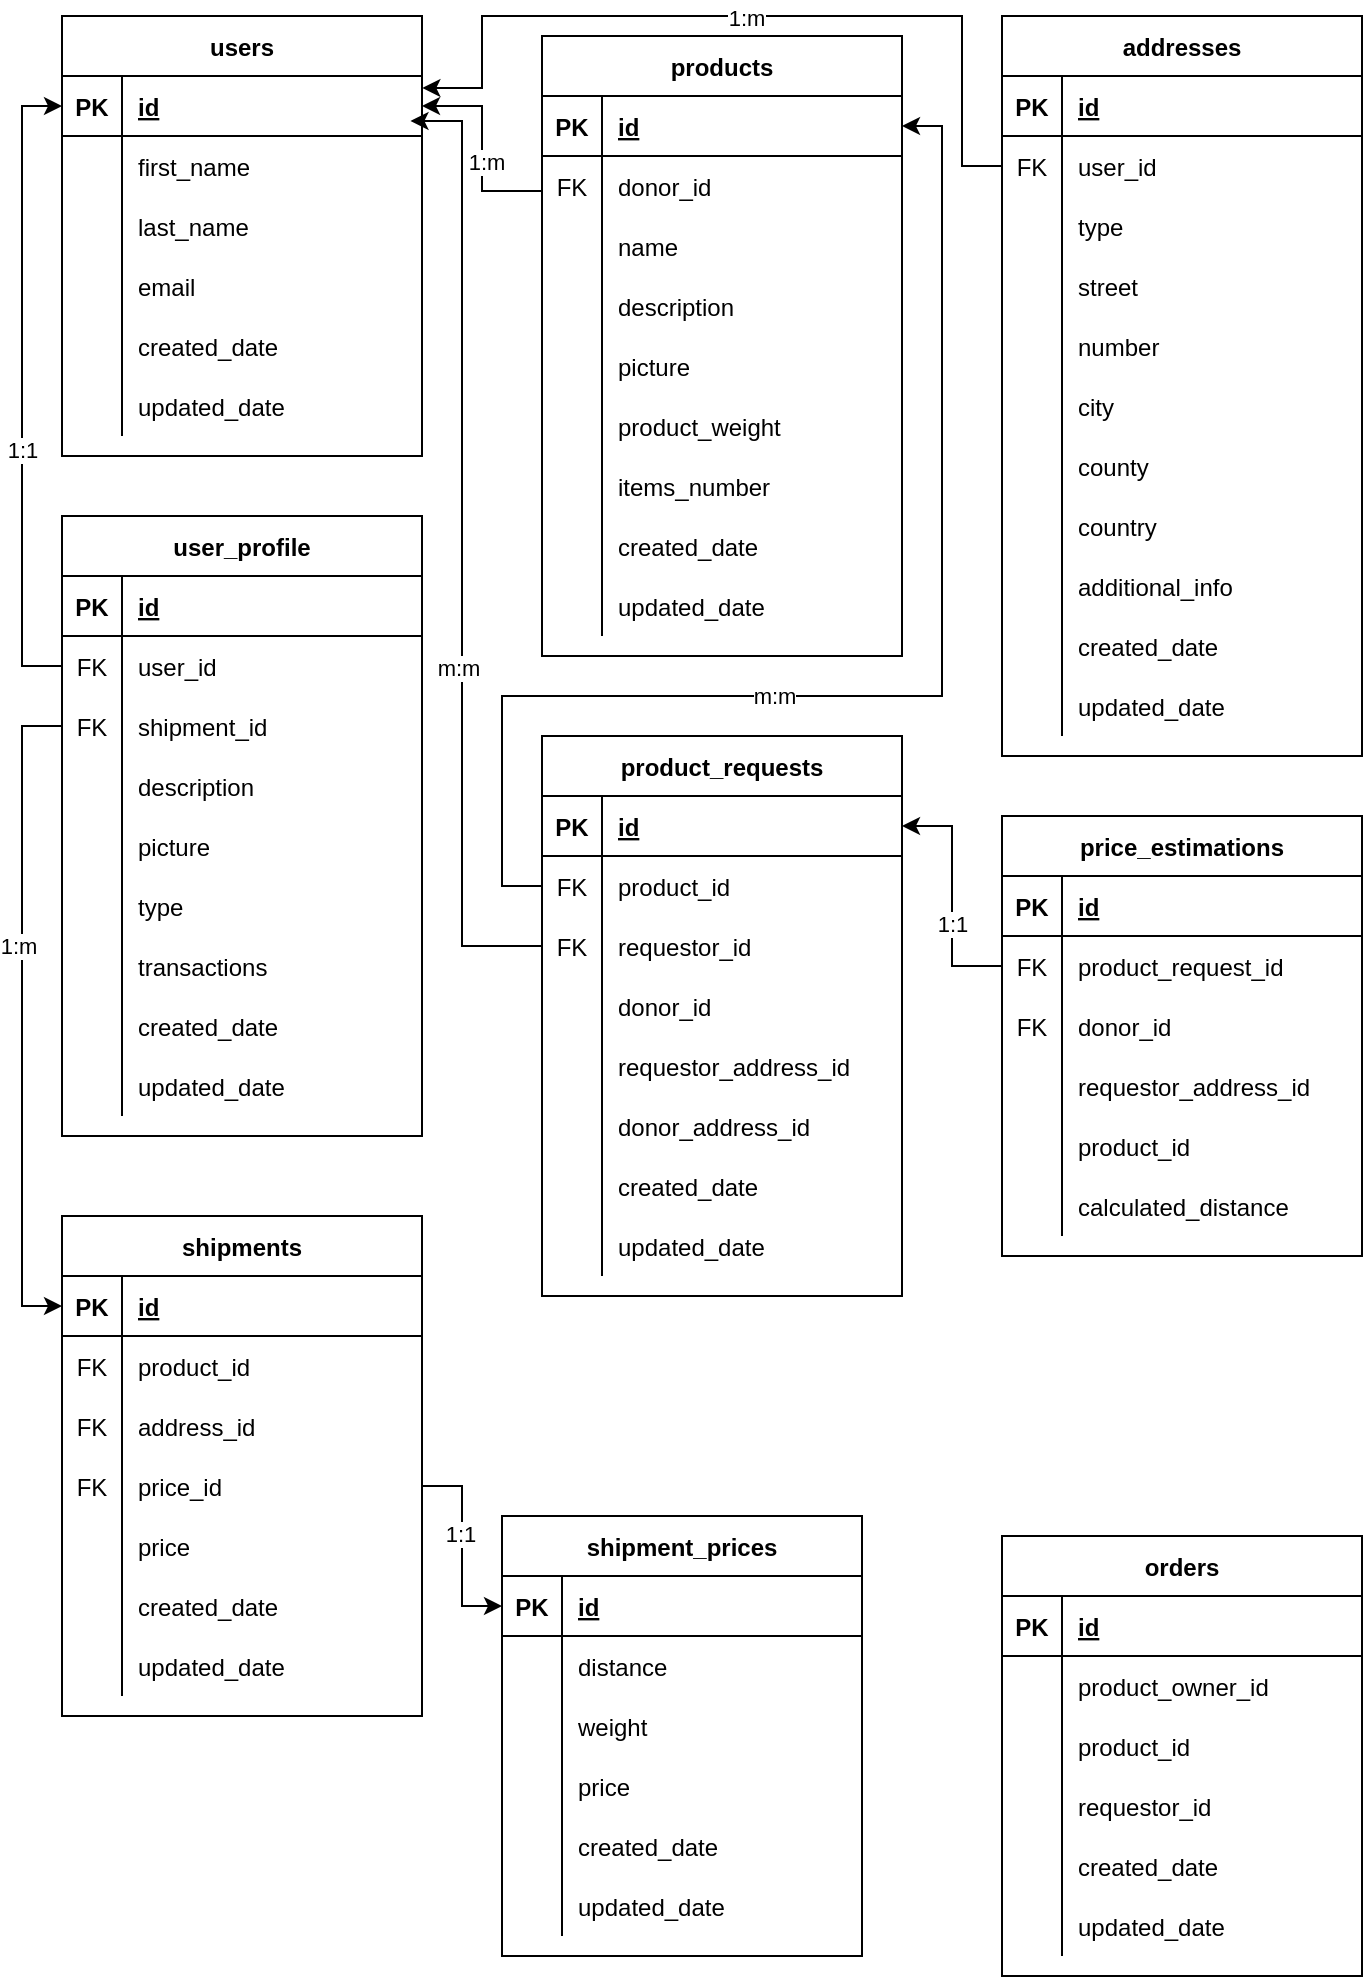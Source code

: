 <mxfile version="14.4.9" type="github"><diagram id="aU2fkPUbuenyFV3609Mt" name="Page-1"><mxGraphModel dx="1221" dy="644" grid="1" gridSize="10" guides="1" tooltips="1" connect="1" arrows="1" fold="1" page="1" pageScale="1" pageWidth="850" pageHeight="1100" math="0" shadow="0"><root><mxCell id="0"/><mxCell id="1" parent="0"/><mxCell id="2xY_IK6gBtayw-Wv3xOb-5" value="users" style="shape=table;startSize=30;container=1;collapsible=1;childLayout=tableLayout;fixedRows=1;rowLines=0;fontStyle=1;align=center;resizeLast=1;" vertex="1" parent="1"><mxGeometry x="80" y="40" width="180" height="220" as="geometry"/></mxCell><mxCell id="2xY_IK6gBtayw-Wv3xOb-6" value="" style="shape=partialRectangle;collapsible=0;dropTarget=0;pointerEvents=0;fillColor=none;top=0;left=0;bottom=1;right=0;points=[[0,0.5],[1,0.5]];portConstraint=eastwest;" vertex="1" parent="2xY_IK6gBtayw-Wv3xOb-5"><mxGeometry y="30" width="180" height="30" as="geometry"/></mxCell><mxCell id="2xY_IK6gBtayw-Wv3xOb-7" value="PK" style="shape=partialRectangle;connectable=0;fillColor=none;top=0;left=0;bottom=0;right=0;fontStyle=1;overflow=hidden;" vertex="1" parent="2xY_IK6gBtayw-Wv3xOb-6"><mxGeometry width="30" height="30" as="geometry"/></mxCell><mxCell id="2xY_IK6gBtayw-Wv3xOb-8" value="id" style="shape=partialRectangle;connectable=0;fillColor=none;top=0;left=0;bottom=0;right=0;align=left;spacingLeft=6;fontStyle=5;overflow=hidden;" vertex="1" parent="2xY_IK6gBtayw-Wv3xOb-6"><mxGeometry x="30" width="150" height="30" as="geometry"/></mxCell><mxCell id="2xY_IK6gBtayw-Wv3xOb-9" value="" style="shape=partialRectangle;collapsible=0;dropTarget=0;pointerEvents=0;fillColor=none;top=0;left=0;bottom=0;right=0;points=[[0,0.5],[1,0.5]];portConstraint=eastwest;" vertex="1" parent="2xY_IK6gBtayw-Wv3xOb-5"><mxGeometry y="60" width="180" height="30" as="geometry"/></mxCell><mxCell id="2xY_IK6gBtayw-Wv3xOb-10" value="" style="shape=partialRectangle;connectable=0;fillColor=none;top=0;left=0;bottom=0;right=0;editable=1;overflow=hidden;" vertex="1" parent="2xY_IK6gBtayw-Wv3xOb-9"><mxGeometry width="30" height="30" as="geometry"/></mxCell><mxCell id="2xY_IK6gBtayw-Wv3xOb-11" value="first_name" style="shape=partialRectangle;connectable=0;fillColor=none;top=0;left=0;bottom=0;right=0;align=left;spacingLeft=6;overflow=hidden;" vertex="1" parent="2xY_IK6gBtayw-Wv3xOb-9"><mxGeometry x="30" width="150" height="30" as="geometry"/></mxCell><mxCell id="2xY_IK6gBtayw-Wv3xOb-12" value="" style="shape=partialRectangle;collapsible=0;dropTarget=0;pointerEvents=0;fillColor=none;top=0;left=0;bottom=0;right=0;points=[[0,0.5],[1,0.5]];portConstraint=eastwest;" vertex="1" parent="2xY_IK6gBtayw-Wv3xOb-5"><mxGeometry y="90" width="180" height="30" as="geometry"/></mxCell><mxCell id="2xY_IK6gBtayw-Wv3xOb-13" value="" style="shape=partialRectangle;connectable=0;fillColor=none;top=0;left=0;bottom=0;right=0;editable=1;overflow=hidden;" vertex="1" parent="2xY_IK6gBtayw-Wv3xOb-12"><mxGeometry width="30" height="30" as="geometry"/></mxCell><mxCell id="2xY_IK6gBtayw-Wv3xOb-14" value="last_name" style="shape=partialRectangle;connectable=0;fillColor=none;top=0;left=0;bottom=0;right=0;align=left;spacingLeft=6;overflow=hidden;" vertex="1" parent="2xY_IK6gBtayw-Wv3xOb-12"><mxGeometry x="30" width="150" height="30" as="geometry"/></mxCell><mxCell id="2xY_IK6gBtayw-Wv3xOb-15" value="" style="shape=partialRectangle;collapsible=0;dropTarget=0;pointerEvents=0;fillColor=none;top=0;left=0;bottom=0;right=0;points=[[0,0.5],[1,0.5]];portConstraint=eastwest;" vertex="1" parent="2xY_IK6gBtayw-Wv3xOb-5"><mxGeometry y="120" width="180" height="30" as="geometry"/></mxCell><mxCell id="2xY_IK6gBtayw-Wv3xOb-16" value="" style="shape=partialRectangle;connectable=0;fillColor=none;top=0;left=0;bottom=0;right=0;editable=1;overflow=hidden;" vertex="1" parent="2xY_IK6gBtayw-Wv3xOb-15"><mxGeometry width="30" height="30" as="geometry"/></mxCell><mxCell id="2xY_IK6gBtayw-Wv3xOb-17" value="email" style="shape=partialRectangle;connectable=0;fillColor=none;top=0;left=0;bottom=0;right=0;align=left;spacingLeft=6;overflow=hidden;" vertex="1" parent="2xY_IK6gBtayw-Wv3xOb-15"><mxGeometry x="30" width="150" height="30" as="geometry"/></mxCell><mxCell id="2xY_IK6gBtayw-Wv3xOb-44" value="" style="shape=partialRectangle;collapsible=0;dropTarget=0;pointerEvents=0;fillColor=none;top=0;left=0;bottom=0;right=0;points=[[0,0.5],[1,0.5]];portConstraint=eastwest;" vertex="1" parent="2xY_IK6gBtayw-Wv3xOb-5"><mxGeometry y="150" width="180" height="30" as="geometry"/></mxCell><mxCell id="2xY_IK6gBtayw-Wv3xOb-45" value="" style="shape=partialRectangle;connectable=0;fillColor=none;top=0;left=0;bottom=0;right=0;editable=1;overflow=hidden;" vertex="1" parent="2xY_IK6gBtayw-Wv3xOb-44"><mxGeometry width="30" height="30" as="geometry"/></mxCell><mxCell id="2xY_IK6gBtayw-Wv3xOb-46" value="created_date" style="shape=partialRectangle;connectable=0;fillColor=none;top=0;left=0;bottom=0;right=0;align=left;spacingLeft=6;overflow=hidden;" vertex="1" parent="2xY_IK6gBtayw-Wv3xOb-44"><mxGeometry x="30" width="150" height="30" as="geometry"/></mxCell><mxCell id="2xY_IK6gBtayw-Wv3xOb-47" value="" style="shape=partialRectangle;collapsible=0;dropTarget=0;pointerEvents=0;fillColor=none;top=0;left=0;bottom=0;right=0;points=[[0,0.5],[1,0.5]];portConstraint=eastwest;" vertex="1" parent="2xY_IK6gBtayw-Wv3xOb-5"><mxGeometry y="180" width="180" height="30" as="geometry"/></mxCell><mxCell id="2xY_IK6gBtayw-Wv3xOb-48" value="" style="shape=partialRectangle;connectable=0;fillColor=none;top=0;left=0;bottom=0;right=0;editable=1;overflow=hidden;" vertex="1" parent="2xY_IK6gBtayw-Wv3xOb-47"><mxGeometry width="30" height="30" as="geometry"/></mxCell><mxCell id="2xY_IK6gBtayw-Wv3xOb-49" value="updated_date" style="shape=partialRectangle;connectable=0;fillColor=none;top=0;left=0;bottom=0;right=0;align=left;spacingLeft=6;overflow=hidden;" vertex="1" parent="2xY_IK6gBtayw-Wv3xOb-47"><mxGeometry x="30" width="150" height="30" as="geometry"/></mxCell><mxCell id="2xY_IK6gBtayw-Wv3xOb-31" value="user_profile" style="shape=table;startSize=30;container=1;collapsible=1;childLayout=tableLayout;fixedRows=1;rowLines=0;fontStyle=1;align=center;resizeLast=1;" vertex="1" parent="1"><mxGeometry x="80" y="290" width="180" height="310" as="geometry"/></mxCell><mxCell id="2xY_IK6gBtayw-Wv3xOb-32" value="" style="shape=partialRectangle;collapsible=0;dropTarget=0;pointerEvents=0;fillColor=none;top=0;left=0;bottom=1;right=0;points=[[0,0.5],[1,0.5]];portConstraint=eastwest;" vertex="1" parent="2xY_IK6gBtayw-Wv3xOb-31"><mxGeometry y="30" width="180" height="30" as="geometry"/></mxCell><mxCell id="2xY_IK6gBtayw-Wv3xOb-33" value="PK" style="shape=partialRectangle;connectable=0;fillColor=none;top=0;left=0;bottom=0;right=0;fontStyle=1;overflow=hidden;" vertex="1" parent="2xY_IK6gBtayw-Wv3xOb-32"><mxGeometry width="30" height="30" as="geometry"/></mxCell><mxCell id="2xY_IK6gBtayw-Wv3xOb-34" value="id" style="shape=partialRectangle;connectable=0;fillColor=none;top=0;left=0;bottom=0;right=0;align=left;spacingLeft=6;fontStyle=5;overflow=hidden;" vertex="1" parent="2xY_IK6gBtayw-Wv3xOb-32"><mxGeometry x="30" width="150" height="30" as="geometry"/></mxCell><mxCell id="2xY_IK6gBtayw-Wv3xOb-50" value="" style="shape=partialRectangle;collapsible=0;dropTarget=0;pointerEvents=0;fillColor=none;top=0;left=0;bottom=0;right=0;points=[[0,0.5],[1,0.5]];portConstraint=eastwest;" vertex="1" parent="2xY_IK6gBtayw-Wv3xOb-31"><mxGeometry y="60" width="180" height="30" as="geometry"/></mxCell><mxCell id="2xY_IK6gBtayw-Wv3xOb-51" value="FK" style="shape=partialRectangle;connectable=0;fillColor=none;top=0;left=0;bottom=0;right=0;editable=1;overflow=hidden;" vertex="1" parent="2xY_IK6gBtayw-Wv3xOb-50"><mxGeometry width="30" height="30" as="geometry"/></mxCell><mxCell id="2xY_IK6gBtayw-Wv3xOb-52" value="user_id" style="shape=partialRectangle;connectable=0;fillColor=none;top=0;left=0;bottom=0;right=0;align=left;spacingLeft=6;overflow=hidden;" vertex="1" parent="2xY_IK6gBtayw-Wv3xOb-50"><mxGeometry x="30" width="150" height="30" as="geometry"/></mxCell><mxCell id="2xY_IK6gBtayw-Wv3xOb-207" value="" style="shape=partialRectangle;collapsible=0;dropTarget=0;pointerEvents=0;fillColor=none;top=0;left=0;bottom=0;right=0;points=[[0,0.5],[1,0.5]];portConstraint=eastwest;" vertex="1" parent="2xY_IK6gBtayw-Wv3xOb-31"><mxGeometry y="90" width="180" height="30" as="geometry"/></mxCell><mxCell id="2xY_IK6gBtayw-Wv3xOb-208" value="FK" style="shape=partialRectangle;connectable=0;fillColor=none;top=0;left=0;bottom=0;right=0;editable=1;overflow=hidden;" vertex="1" parent="2xY_IK6gBtayw-Wv3xOb-207"><mxGeometry width="30" height="30" as="geometry"/></mxCell><mxCell id="2xY_IK6gBtayw-Wv3xOb-209" value="shipment_id" style="shape=partialRectangle;connectable=0;fillColor=none;top=0;left=0;bottom=0;right=0;align=left;spacingLeft=6;overflow=hidden;" vertex="1" parent="2xY_IK6gBtayw-Wv3xOb-207"><mxGeometry x="30" width="150" height="30" as="geometry"/></mxCell><mxCell id="2xY_IK6gBtayw-Wv3xOb-53" value="" style="shape=partialRectangle;collapsible=0;dropTarget=0;pointerEvents=0;fillColor=none;top=0;left=0;bottom=0;right=0;points=[[0,0.5],[1,0.5]];portConstraint=eastwest;" vertex="1" parent="2xY_IK6gBtayw-Wv3xOb-31"><mxGeometry y="120" width="180" height="30" as="geometry"/></mxCell><mxCell id="2xY_IK6gBtayw-Wv3xOb-54" value="" style="shape=partialRectangle;connectable=0;fillColor=none;top=0;left=0;bottom=0;right=0;editable=1;overflow=hidden;" vertex="1" parent="2xY_IK6gBtayw-Wv3xOb-53"><mxGeometry width="30" height="30" as="geometry"/></mxCell><mxCell id="2xY_IK6gBtayw-Wv3xOb-55" value="description" style="shape=partialRectangle;connectable=0;fillColor=none;top=0;left=0;bottom=0;right=0;align=left;spacingLeft=6;overflow=hidden;" vertex="1" parent="2xY_IK6gBtayw-Wv3xOb-53"><mxGeometry x="30" width="150" height="30" as="geometry"/></mxCell><mxCell id="2xY_IK6gBtayw-Wv3xOb-88" value="" style="shape=partialRectangle;collapsible=0;dropTarget=0;pointerEvents=0;fillColor=none;top=0;left=0;bottom=0;right=0;points=[[0,0.5],[1,0.5]];portConstraint=eastwest;" vertex="1" parent="2xY_IK6gBtayw-Wv3xOb-31"><mxGeometry y="150" width="180" height="30" as="geometry"/></mxCell><mxCell id="2xY_IK6gBtayw-Wv3xOb-89" value="" style="shape=partialRectangle;connectable=0;fillColor=none;top=0;left=0;bottom=0;right=0;editable=1;overflow=hidden;" vertex="1" parent="2xY_IK6gBtayw-Wv3xOb-88"><mxGeometry width="30" height="30" as="geometry"/></mxCell><mxCell id="2xY_IK6gBtayw-Wv3xOb-90" value="picture" style="shape=partialRectangle;connectable=0;fillColor=none;top=0;left=0;bottom=0;right=0;align=left;spacingLeft=6;overflow=hidden;" vertex="1" parent="2xY_IK6gBtayw-Wv3xOb-88"><mxGeometry x="30" width="150" height="30" as="geometry"/></mxCell><mxCell id="2xY_IK6gBtayw-Wv3xOb-85" value="" style="shape=partialRectangle;collapsible=0;dropTarget=0;pointerEvents=0;fillColor=none;top=0;left=0;bottom=0;right=0;points=[[0,0.5],[1,0.5]];portConstraint=eastwest;" vertex="1" parent="2xY_IK6gBtayw-Wv3xOb-31"><mxGeometry y="180" width="180" height="30" as="geometry"/></mxCell><mxCell id="2xY_IK6gBtayw-Wv3xOb-86" value="" style="shape=partialRectangle;connectable=0;fillColor=none;top=0;left=0;bottom=0;right=0;editable=1;overflow=hidden;" vertex="1" parent="2xY_IK6gBtayw-Wv3xOb-85"><mxGeometry width="30" height="30" as="geometry"/></mxCell><mxCell id="2xY_IK6gBtayw-Wv3xOb-87" value="type" style="shape=partialRectangle;connectable=0;fillColor=none;top=0;left=0;bottom=0;right=0;align=left;spacingLeft=6;overflow=hidden;" vertex="1" parent="2xY_IK6gBtayw-Wv3xOb-85"><mxGeometry x="30" width="150" height="30" as="geometry"/></mxCell><mxCell id="2xY_IK6gBtayw-Wv3xOb-91" value="" style="shape=partialRectangle;collapsible=0;dropTarget=0;pointerEvents=0;fillColor=none;top=0;left=0;bottom=0;right=0;points=[[0,0.5],[1,0.5]];portConstraint=eastwest;" vertex="1" parent="2xY_IK6gBtayw-Wv3xOb-31"><mxGeometry y="210" width="180" height="30" as="geometry"/></mxCell><mxCell id="2xY_IK6gBtayw-Wv3xOb-92" value="" style="shape=partialRectangle;connectable=0;fillColor=none;top=0;left=0;bottom=0;right=0;editable=1;overflow=hidden;" vertex="1" parent="2xY_IK6gBtayw-Wv3xOb-91"><mxGeometry width="30" height="30" as="geometry"/></mxCell><mxCell id="2xY_IK6gBtayw-Wv3xOb-93" value="transactions" style="shape=partialRectangle;connectable=0;fillColor=none;top=0;left=0;bottom=0;right=0;align=left;spacingLeft=6;overflow=hidden;" vertex="1" parent="2xY_IK6gBtayw-Wv3xOb-91"><mxGeometry x="30" width="150" height="30" as="geometry"/></mxCell><mxCell id="2xY_IK6gBtayw-Wv3xOb-38" value="" style="shape=partialRectangle;collapsible=0;dropTarget=0;pointerEvents=0;fillColor=none;top=0;left=0;bottom=0;right=0;points=[[0,0.5],[1,0.5]];portConstraint=eastwest;" vertex="1" parent="2xY_IK6gBtayw-Wv3xOb-31"><mxGeometry y="240" width="180" height="30" as="geometry"/></mxCell><mxCell id="2xY_IK6gBtayw-Wv3xOb-39" value="" style="shape=partialRectangle;connectable=0;fillColor=none;top=0;left=0;bottom=0;right=0;editable=1;overflow=hidden;" vertex="1" parent="2xY_IK6gBtayw-Wv3xOb-38"><mxGeometry width="30" height="30" as="geometry"/></mxCell><mxCell id="2xY_IK6gBtayw-Wv3xOb-40" value="created_date" style="shape=partialRectangle;connectable=0;fillColor=none;top=0;left=0;bottom=0;right=0;align=left;spacingLeft=6;overflow=hidden;" vertex="1" parent="2xY_IK6gBtayw-Wv3xOb-38"><mxGeometry x="30" width="150" height="30" as="geometry"/></mxCell><mxCell id="2xY_IK6gBtayw-Wv3xOb-41" value="" style="shape=partialRectangle;collapsible=0;dropTarget=0;pointerEvents=0;fillColor=none;top=0;left=0;bottom=0;right=0;points=[[0,0.5],[1,0.5]];portConstraint=eastwest;" vertex="1" parent="2xY_IK6gBtayw-Wv3xOb-31"><mxGeometry y="270" width="180" height="30" as="geometry"/></mxCell><mxCell id="2xY_IK6gBtayw-Wv3xOb-42" value="" style="shape=partialRectangle;connectable=0;fillColor=none;top=0;left=0;bottom=0;right=0;editable=1;overflow=hidden;" vertex="1" parent="2xY_IK6gBtayw-Wv3xOb-41"><mxGeometry width="30" height="30" as="geometry"/></mxCell><mxCell id="2xY_IK6gBtayw-Wv3xOb-43" value="updated_date" style="shape=partialRectangle;connectable=0;fillColor=none;top=0;left=0;bottom=0;right=0;align=left;spacingLeft=6;overflow=hidden;" vertex="1" parent="2xY_IK6gBtayw-Wv3xOb-41"><mxGeometry x="30" width="150" height="30" as="geometry"/></mxCell><mxCell id="2xY_IK6gBtayw-Wv3xOb-56" value="addresses" style="shape=table;startSize=30;container=1;collapsible=1;childLayout=tableLayout;fixedRows=1;rowLines=0;fontStyle=1;align=center;resizeLast=1;" vertex="1" parent="1"><mxGeometry x="550" y="40" width="180" height="370" as="geometry"/></mxCell><mxCell id="2xY_IK6gBtayw-Wv3xOb-57" value="" style="shape=partialRectangle;collapsible=0;dropTarget=0;pointerEvents=0;fillColor=none;top=0;left=0;bottom=1;right=0;points=[[0,0.5],[1,0.5]];portConstraint=eastwest;" vertex="1" parent="2xY_IK6gBtayw-Wv3xOb-56"><mxGeometry y="30" width="180" height="30" as="geometry"/></mxCell><mxCell id="2xY_IK6gBtayw-Wv3xOb-58" value="PK" style="shape=partialRectangle;connectable=0;fillColor=none;top=0;left=0;bottom=0;right=0;fontStyle=1;overflow=hidden;" vertex="1" parent="2xY_IK6gBtayw-Wv3xOb-57"><mxGeometry width="30" height="30" as="geometry"/></mxCell><mxCell id="2xY_IK6gBtayw-Wv3xOb-59" value="id" style="shape=partialRectangle;connectable=0;fillColor=none;top=0;left=0;bottom=0;right=0;align=left;spacingLeft=6;fontStyle=5;overflow=hidden;" vertex="1" parent="2xY_IK6gBtayw-Wv3xOb-57"><mxGeometry x="30" width="150" height="30" as="geometry"/></mxCell><mxCell id="2xY_IK6gBtayw-Wv3xOb-60" value="" style="shape=partialRectangle;collapsible=0;dropTarget=0;pointerEvents=0;fillColor=none;top=0;left=0;bottom=0;right=0;points=[[0,0.5],[1,0.5]];portConstraint=eastwest;" vertex="1" parent="2xY_IK6gBtayw-Wv3xOb-56"><mxGeometry y="60" width="180" height="30" as="geometry"/></mxCell><mxCell id="2xY_IK6gBtayw-Wv3xOb-61" value="FK" style="shape=partialRectangle;connectable=0;fillColor=none;top=0;left=0;bottom=0;right=0;editable=1;overflow=hidden;" vertex="1" parent="2xY_IK6gBtayw-Wv3xOb-60"><mxGeometry width="30" height="30" as="geometry"/></mxCell><mxCell id="2xY_IK6gBtayw-Wv3xOb-62" value="user_id" style="shape=partialRectangle;connectable=0;fillColor=none;top=0;left=0;bottom=0;right=0;align=left;spacingLeft=6;overflow=hidden;" vertex="1" parent="2xY_IK6gBtayw-Wv3xOb-60"><mxGeometry x="30" width="150" height="30" as="geometry"/></mxCell><mxCell id="2xY_IK6gBtayw-Wv3xOb-141" value="" style="shape=partialRectangle;collapsible=0;dropTarget=0;pointerEvents=0;fillColor=none;top=0;left=0;bottom=0;right=0;points=[[0,0.5],[1,0.5]];portConstraint=eastwest;" vertex="1" parent="2xY_IK6gBtayw-Wv3xOb-56"><mxGeometry y="90" width="180" height="30" as="geometry"/></mxCell><mxCell id="2xY_IK6gBtayw-Wv3xOb-142" value="" style="shape=partialRectangle;connectable=0;fillColor=none;top=0;left=0;bottom=0;right=0;editable=1;overflow=hidden;" vertex="1" parent="2xY_IK6gBtayw-Wv3xOb-141"><mxGeometry width="30" height="30" as="geometry"/></mxCell><mxCell id="2xY_IK6gBtayw-Wv3xOb-143" value="type" style="shape=partialRectangle;connectable=0;fillColor=none;top=0;left=0;bottom=0;right=0;align=left;spacingLeft=6;overflow=hidden;" vertex="1" parent="2xY_IK6gBtayw-Wv3xOb-141"><mxGeometry x="30" width="150" height="30" as="geometry"/></mxCell><mxCell id="2xY_IK6gBtayw-Wv3xOb-63" value="" style="shape=partialRectangle;collapsible=0;dropTarget=0;pointerEvents=0;fillColor=none;top=0;left=0;bottom=0;right=0;points=[[0,0.5],[1,0.5]];portConstraint=eastwest;" vertex="1" parent="2xY_IK6gBtayw-Wv3xOb-56"><mxGeometry y="120" width="180" height="30" as="geometry"/></mxCell><mxCell id="2xY_IK6gBtayw-Wv3xOb-64" value="" style="shape=partialRectangle;connectable=0;fillColor=none;top=0;left=0;bottom=0;right=0;editable=1;overflow=hidden;" vertex="1" parent="2xY_IK6gBtayw-Wv3xOb-63"><mxGeometry width="30" height="30" as="geometry"/></mxCell><mxCell id="2xY_IK6gBtayw-Wv3xOb-65" value="street" style="shape=partialRectangle;connectable=0;fillColor=none;top=0;left=0;bottom=0;right=0;align=left;spacingLeft=6;overflow=hidden;" vertex="1" parent="2xY_IK6gBtayw-Wv3xOb-63"><mxGeometry x="30" width="150" height="30" as="geometry"/></mxCell><mxCell id="2xY_IK6gBtayw-Wv3xOb-132" value="" style="shape=partialRectangle;collapsible=0;dropTarget=0;pointerEvents=0;fillColor=none;top=0;left=0;bottom=0;right=0;points=[[0,0.5],[1,0.5]];portConstraint=eastwest;" vertex="1" parent="2xY_IK6gBtayw-Wv3xOb-56"><mxGeometry y="150" width="180" height="30" as="geometry"/></mxCell><mxCell id="2xY_IK6gBtayw-Wv3xOb-133" value="" style="shape=partialRectangle;connectable=0;fillColor=none;top=0;left=0;bottom=0;right=0;editable=1;overflow=hidden;" vertex="1" parent="2xY_IK6gBtayw-Wv3xOb-132"><mxGeometry width="30" height="30" as="geometry"/></mxCell><mxCell id="2xY_IK6gBtayw-Wv3xOb-134" value="number" style="shape=partialRectangle;connectable=0;fillColor=none;top=0;left=0;bottom=0;right=0;align=left;spacingLeft=6;overflow=hidden;" vertex="1" parent="2xY_IK6gBtayw-Wv3xOb-132"><mxGeometry x="30" width="150" height="30" as="geometry"/></mxCell><mxCell id="2xY_IK6gBtayw-Wv3xOb-66" value="" style="shape=partialRectangle;collapsible=0;dropTarget=0;pointerEvents=0;fillColor=none;top=0;left=0;bottom=0;right=0;points=[[0,0.5],[1,0.5]];portConstraint=eastwest;" vertex="1" parent="2xY_IK6gBtayw-Wv3xOb-56"><mxGeometry y="180" width="180" height="30" as="geometry"/></mxCell><mxCell id="2xY_IK6gBtayw-Wv3xOb-67" value="" style="shape=partialRectangle;connectable=0;fillColor=none;top=0;left=0;bottom=0;right=0;editable=1;overflow=hidden;" vertex="1" parent="2xY_IK6gBtayw-Wv3xOb-66"><mxGeometry width="30" height="30" as="geometry"/></mxCell><mxCell id="2xY_IK6gBtayw-Wv3xOb-68" value="city" style="shape=partialRectangle;connectable=0;fillColor=none;top=0;left=0;bottom=0;right=0;align=left;spacingLeft=6;overflow=hidden;" vertex="1" parent="2xY_IK6gBtayw-Wv3xOb-66"><mxGeometry x="30" width="150" height="30" as="geometry"/></mxCell><mxCell id="2xY_IK6gBtayw-Wv3xOb-135" value="" style="shape=partialRectangle;collapsible=0;dropTarget=0;pointerEvents=0;fillColor=none;top=0;left=0;bottom=0;right=0;points=[[0,0.5],[1,0.5]];portConstraint=eastwest;" vertex="1" parent="2xY_IK6gBtayw-Wv3xOb-56"><mxGeometry y="210" width="180" height="30" as="geometry"/></mxCell><mxCell id="2xY_IK6gBtayw-Wv3xOb-136" value="" style="shape=partialRectangle;connectable=0;fillColor=none;top=0;left=0;bottom=0;right=0;editable=1;overflow=hidden;" vertex="1" parent="2xY_IK6gBtayw-Wv3xOb-135"><mxGeometry width="30" height="30" as="geometry"/></mxCell><mxCell id="2xY_IK6gBtayw-Wv3xOb-137" value="county" style="shape=partialRectangle;connectable=0;fillColor=none;top=0;left=0;bottom=0;right=0;align=left;spacingLeft=6;overflow=hidden;" vertex="1" parent="2xY_IK6gBtayw-Wv3xOb-135"><mxGeometry x="30" width="150" height="30" as="geometry"/></mxCell><mxCell id="2xY_IK6gBtayw-Wv3xOb-138" value="" style="shape=partialRectangle;collapsible=0;dropTarget=0;pointerEvents=0;fillColor=none;top=0;left=0;bottom=0;right=0;points=[[0,0.5],[1,0.5]];portConstraint=eastwest;" vertex="1" parent="2xY_IK6gBtayw-Wv3xOb-56"><mxGeometry y="240" width="180" height="30" as="geometry"/></mxCell><mxCell id="2xY_IK6gBtayw-Wv3xOb-139" value="" style="shape=partialRectangle;connectable=0;fillColor=none;top=0;left=0;bottom=0;right=0;editable=1;overflow=hidden;" vertex="1" parent="2xY_IK6gBtayw-Wv3xOb-138"><mxGeometry width="30" height="30" as="geometry"/></mxCell><mxCell id="2xY_IK6gBtayw-Wv3xOb-140" value="country" style="shape=partialRectangle;connectable=0;fillColor=none;top=0;left=0;bottom=0;right=0;align=left;spacingLeft=6;overflow=hidden;" vertex="1" parent="2xY_IK6gBtayw-Wv3xOb-138"><mxGeometry x="30" width="150" height="30" as="geometry"/></mxCell><mxCell id="2xY_IK6gBtayw-Wv3xOb-195" value="" style="shape=partialRectangle;collapsible=0;dropTarget=0;pointerEvents=0;fillColor=none;top=0;left=0;bottom=0;right=0;points=[[0,0.5],[1,0.5]];portConstraint=eastwest;" vertex="1" parent="2xY_IK6gBtayw-Wv3xOb-56"><mxGeometry y="270" width="180" height="30" as="geometry"/></mxCell><mxCell id="2xY_IK6gBtayw-Wv3xOb-196" value="" style="shape=partialRectangle;connectable=0;fillColor=none;top=0;left=0;bottom=0;right=0;editable=1;overflow=hidden;" vertex="1" parent="2xY_IK6gBtayw-Wv3xOb-195"><mxGeometry width="30" height="30" as="geometry"/></mxCell><mxCell id="2xY_IK6gBtayw-Wv3xOb-197" value="additional_info" style="shape=partialRectangle;connectable=0;fillColor=none;top=0;left=0;bottom=0;right=0;align=left;spacingLeft=6;overflow=hidden;" vertex="1" parent="2xY_IK6gBtayw-Wv3xOb-195"><mxGeometry x="30" width="150" height="30" as="geometry"/></mxCell><mxCell id="2xY_IK6gBtayw-Wv3xOb-144" value="" style="shape=partialRectangle;collapsible=0;dropTarget=0;pointerEvents=0;fillColor=none;top=0;left=0;bottom=0;right=0;points=[[0,0.5],[1,0.5]];portConstraint=eastwest;" vertex="1" parent="2xY_IK6gBtayw-Wv3xOb-56"><mxGeometry y="300" width="180" height="30" as="geometry"/></mxCell><mxCell id="2xY_IK6gBtayw-Wv3xOb-145" value="" style="shape=partialRectangle;connectable=0;fillColor=none;top=0;left=0;bottom=0;right=0;editable=1;overflow=hidden;" vertex="1" parent="2xY_IK6gBtayw-Wv3xOb-144"><mxGeometry width="30" height="30" as="geometry"/></mxCell><mxCell id="2xY_IK6gBtayw-Wv3xOb-146" value="created_date" style="shape=partialRectangle;connectable=0;fillColor=none;top=0;left=0;bottom=0;right=0;align=left;spacingLeft=6;overflow=hidden;" vertex="1" parent="2xY_IK6gBtayw-Wv3xOb-144"><mxGeometry x="30" width="150" height="30" as="geometry"/></mxCell><mxCell id="2xY_IK6gBtayw-Wv3xOb-147" value="" style="shape=partialRectangle;collapsible=0;dropTarget=0;pointerEvents=0;fillColor=none;top=0;left=0;bottom=0;right=0;points=[[0,0.5],[1,0.5]];portConstraint=eastwest;" vertex="1" parent="2xY_IK6gBtayw-Wv3xOb-56"><mxGeometry y="330" width="180" height="30" as="geometry"/></mxCell><mxCell id="2xY_IK6gBtayw-Wv3xOb-148" value="" style="shape=partialRectangle;connectable=0;fillColor=none;top=0;left=0;bottom=0;right=0;editable=1;overflow=hidden;" vertex="1" parent="2xY_IK6gBtayw-Wv3xOb-147"><mxGeometry width="30" height="30" as="geometry"/></mxCell><mxCell id="2xY_IK6gBtayw-Wv3xOb-149" value="updated_date" style="shape=partialRectangle;connectable=0;fillColor=none;top=0;left=0;bottom=0;right=0;align=left;spacingLeft=6;overflow=hidden;" vertex="1" parent="2xY_IK6gBtayw-Wv3xOb-147"><mxGeometry x="30" width="150" height="30" as="geometry"/></mxCell><mxCell id="2xY_IK6gBtayw-Wv3xOb-201" style="edgeStyle=orthogonalEdgeStyle;rounded=0;orthogonalLoop=1;jettySize=auto;html=1;exitX=0;exitY=0.25;exitDx=0;exitDy=0;entryX=1;entryY=0.5;entryDx=0;entryDy=0;" edge="1" parent="1" source="2xY_IK6gBtayw-Wv3xOb-107" target="2xY_IK6gBtayw-Wv3xOb-6"><mxGeometry relative="1" as="geometry"/></mxCell><mxCell id="2xY_IK6gBtayw-Wv3xOb-202" value="1:m" style="edgeLabel;html=1;align=center;verticalAlign=middle;resizable=0;points=[];" vertex="1" connectable="0" parent="2xY_IK6gBtayw-Wv3xOb-201"><mxGeometry x="-0.13" y="-2" relative="1" as="geometry"><mxPoint as="offset"/></mxGeometry></mxCell><mxCell id="2xY_IK6gBtayw-Wv3xOb-107" value="products" style="shape=table;startSize=30;container=1;collapsible=1;childLayout=tableLayout;fixedRows=1;rowLines=0;fontStyle=1;align=center;resizeLast=1;" vertex="1" parent="1"><mxGeometry x="320" y="50" width="180" height="310" as="geometry"/></mxCell><mxCell id="2xY_IK6gBtayw-Wv3xOb-108" value="" style="shape=partialRectangle;collapsible=0;dropTarget=0;pointerEvents=0;fillColor=none;top=0;left=0;bottom=1;right=0;points=[[0,0.5],[1,0.5]];portConstraint=eastwest;" vertex="1" parent="2xY_IK6gBtayw-Wv3xOb-107"><mxGeometry y="30" width="180" height="30" as="geometry"/></mxCell><mxCell id="2xY_IK6gBtayw-Wv3xOb-109" value="PK" style="shape=partialRectangle;connectable=0;fillColor=none;top=0;left=0;bottom=0;right=0;fontStyle=1;overflow=hidden;" vertex="1" parent="2xY_IK6gBtayw-Wv3xOb-108"><mxGeometry width="30" height="30" as="geometry"/></mxCell><mxCell id="2xY_IK6gBtayw-Wv3xOb-110" value="id" style="shape=partialRectangle;connectable=0;fillColor=none;top=0;left=0;bottom=0;right=0;align=left;spacingLeft=6;fontStyle=5;overflow=hidden;" vertex="1" parent="2xY_IK6gBtayw-Wv3xOb-108"><mxGeometry x="30" width="150" height="30" as="geometry"/></mxCell><mxCell id="2xY_IK6gBtayw-Wv3xOb-198" value="" style="shape=partialRectangle;collapsible=0;dropTarget=0;pointerEvents=0;fillColor=none;top=0;left=0;bottom=0;right=0;points=[[0,0.5],[1,0.5]];portConstraint=eastwest;" vertex="1" parent="2xY_IK6gBtayw-Wv3xOb-107"><mxGeometry y="60" width="180" height="30" as="geometry"/></mxCell><mxCell id="2xY_IK6gBtayw-Wv3xOb-199" value="FK" style="shape=partialRectangle;connectable=0;fillColor=none;top=0;left=0;bottom=0;right=0;editable=1;overflow=hidden;" vertex="1" parent="2xY_IK6gBtayw-Wv3xOb-198"><mxGeometry width="30" height="30" as="geometry"/></mxCell><mxCell id="2xY_IK6gBtayw-Wv3xOb-200" value="donor_id" style="shape=partialRectangle;connectable=0;fillColor=none;top=0;left=0;bottom=0;right=0;align=left;spacingLeft=6;overflow=hidden;" vertex="1" parent="2xY_IK6gBtayw-Wv3xOb-198"><mxGeometry x="30" width="150" height="30" as="geometry"/></mxCell><mxCell id="2xY_IK6gBtayw-Wv3xOb-111" value="" style="shape=partialRectangle;collapsible=0;dropTarget=0;pointerEvents=0;fillColor=none;top=0;left=0;bottom=0;right=0;points=[[0,0.5],[1,0.5]];portConstraint=eastwest;" vertex="1" parent="2xY_IK6gBtayw-Wv3xOb-107"><mxGeometry y="90" width="180" height="30" as="geometry"/></mxCell><mxCell id="2xY_IK6gBtayw-Wv3xOb-112" value="" style="shape=partialRectangle;connectable=0;fillColor=none;top=0;left=0;bottom=0;right=0;editable=1;overflow=hidden;" vertex="1" parent="2xY_IK6gBtayw-Wv3xOb-111"><mxGeometry width="30" height="30" as="geometry"/></mxCell><mxCell id="2xY_IK6gBtayw-Wv3xOb-113" value="name" style="shape=partialRectangle;connectable=0;fillColor=none;top=0;left=0;bottom=0;right=0;align=left;spacingLeft=6;overflow=hidden;" vertex="1" parent="2xY_IK6gBtayw-Wv3xOb-111"><mxGeometry x="30" width="150" height="30" as="geometry"/></mxCell><mxCell id="2xY_IK6gBtayw-Wv3xOb-114" value="" style="shape=partialRectangle;collapsible=0;dropTarget=0;pointerEvents=0;fillColor=none;top=0;left=0;bottom=0;right=0;points=[[0,0.5],[1,0.5]];portConstraint=eastwest;" vertex="1" parent="2xY_IK6gBtayw-Wv3xOb-107"><mxGeometry y="120" width="180" height="30" as="geometry"/></mxCell><mxCell id="2xY_IK6gBtayw-Wv3xOb-115" value="" style="shape=partialRectangle;connectable=0;fillColor=none;top=0;left=0;bottom=0;right=0;editable=1;overflow=hidden;" vertex="1" parent="2xY_IK6gBtayw-Wv3xOb-114"><mxGeometry width="30" height="30" as="geometry"/></mxCell><mxCell id="2xY_IK6gBtayw-Wv3xOb-116" value="description" style="shape=partialRectangle;connectable=0;fillColor=none;top=0;left=0;bottom=0;right=0;align=left;spacingLeft=6;overflow=hidden;" vertex="1" parent="2xY_IK6gBtayw-Wv3xOb-114"><mxGeometry x="30" width="150" height="30" as="geometry"/></mxCell><mxCell id="2xY_IK6gBtayw-Wv3xOb-123" value="" style="shape=partialRectangle;collapsible=0;dropTarget=0;pointerEvents=0;fillColor=none;top=0;left=0;bottom=0;right=0;points=[[0,0.5],[1,0.5]];portConstraint=eastwest;" vertex="1" parent="2xY_IK6gBtayw-Wv3xOb-107"><mxGeometry y="150" width="180" height="30" as="geometry"/></mxCell><mxCell id="2xY_IK6gBtayw-Wv3xOb-124" value="" style="shape=partialRectangle;connectable=0;fillColor=none;top=0;left=0;bottom=0;right=0;editable=1;overflow=hidden;" vertex="1" parent="2xY_IK6gBtayw-Wv3xOb-123"><mxGeometry width="30" height="30" as="geometry"/></mxCell><mxCell id="2xY_IK6gBtayw-Wv3xOb-125" value="picture" style="shape=partialRectangle;connectable=0;fillColor=none;top=0;left=0;bottom=0;right=0;align=left;spacingLeft=6;overflow=hidden;" vertex="1" parent="2xY_IK6gBtayw-Wv3xOb-123"><mxGeometry x="30" width="150" height="30" as="geometry"/></mxCell><mxCell id="2xY_IK6gBtayw-Wv3xOb-293" value="" style="shape=partialRectangle;collapsible=0;dropTarget=0;pointerEvents=0;fillColor=none;top=0;left=0;bottom=0;right=0;points=[[0,0.5],[1,0.5]];portConstraint=eastwest;" vertex="1" parent="2xY_IK6gBtayw-Wv3xOb-107"><mxGeometry y="180" width="180" height="30" as="geometry"/></mxCell><mxCell id="2xY_IK6gBtayw-Wv3xOb-294" value="" style="shape=partialRectangle;connectable=0;fillColor=none;top=0;left=0;bottom=0;right=0;editable=1;overflow=hidden;" vertex="1" parent="2xY_IK6gBtayw-Wv3xOb-293"><mxGeometry width="30" height="30" as="geometry"/></mxCell><mxCell id="2xY_IK6gBtayw-Wv3xOb-295" value="product_weight" style="shape=partialRectangle;connectable=0;fillColor=none;top=0;left=0;bottom=0;right=0;align=left;spacingLeft=6;overflow=hidden;" vertex="1" parent="2xY_IK6gBtayw-Wv3xOb-293"><mxGeometry x="30" width="150" height="30" as="geometry"/></mxCell><mxCell id="2xY_IK6gBtayw-Wv3xOb-126" value="" style="shape=partialRectangle;collapsible=0;dropTarget=0;pointerEvents=0;fillColor=none;top=0;left=0;bottom=0;right=0;points=[[0,0.5],[1,0.5]];portConstraint=eastwest;" vertex="1" parent="2xY_IK6gBtayw-Wv3xOb-107"><mxGeometry y="210" width="180" height="30" as="geometry"/></mxCell><mxCell id="2xY_IK6gBtayw-Wv3xOb-127" value="" style="shape=partialRectangle;connectable=0;fillColor=none;top=0;left=0;bottom=0;right=0;editable=1;overflow=hidden;" vertex="1" parent="2xY_IK6gBtayw-Wv3xOb-126"><mxGeometry width="30" height="30" as="geometry"/></mxCell><mxCell id="2xY_IK6gBtayw-Wv3xOb-128" value="items_number" style="shape=partialRectangle;connectable=0;fillColor=none;top=0;left=0;bottom=0;right=0;align=left;spacingLeft=6;overflow=hidden;" vertex="1" parent="2xY_IK6gBtayw-Wv3xOb-126"><mxGeometry x="30" width="150" height="30" as="geometry"/></mxCell><mxCell id="2xY_IK6gBtayw-Wv3xOb-117" value="" style="shape=partialRectangle;collapsible=0;dropTarget=0;pointerEvents=0;fillColor=none;top=0;left=0;bottom=0;right=0;points=[[0,0.5],[1,0.5]];portConstraint=eastwest;" vertex="1" parent="2xY_IK6gBtayw-Wv3xOb-107"><mxGeometry y="240" width="180" height="30" as="geometry"/></mxCell><mxCell id="2xY_IK6gBtayw-Wv3xOb-118" value="" style="shape=partialRectangle;connectable=0;fillColor=none;top=0;left=0;bottom=0;right=0;editable=1;overflow=hidden;" vertex="1" parent="2xY_IK6gBtayw-Wv3xOb-117"><mxGeometry width="30" height="30" as="geometry"/></mxCell><mxCell id="2xY_IK6gBtayw-Wv3xOb-119" value="created_date" style="shape=partialRectangle;connectable=0;fillColor=none;top=0;left=0;bottom=0;right=0;align=left;spacingLeft=6;overflow=hidden;" vertex="1" parent="2xY_IK6gBtayw-Wv3xOb-117"><mxGeometry x="30" width="150" height="30" as="geometry"/></mxCell><mxCell id="2xY_IK6gBtayw-Wv3xOb-120" value="" style="shape=partialRectangle;collapsible=0;dropTarget=0;pointerEvents=0;fillColor=none;top=0;left=0;bottom=0;right=0;points=[[0,0.5],[1,0.5]];portConstraint=eastwest;" vertex="1" parent="2xY_IK6gBtayw-Wv3xOb-107"><mxGeometry y="270" width="180" height="30" as="geometry"/></mxCell><mxCell id="2xY_IK6gBtayw-Wv3xOb-121" value="" style="shape=partialRectangle;connectable=0;fillColor=none;top=0;left=0;bottom=0;right=0;editable=1;overflow=hidden;" vertex="1" parent="2xY_IK6gBtayw-Wv3xOb-120"><mxGeometry width="30" height="30" as="geometry"/></mxCell><mxCell id="2xY_IK6gBtayw-Wv3xOb-122" value="updated_date" style="shape=partialRectangle;connectable=0;fillColor=none;top=0;left=0;bottom=0;right=0;align=left;spacingLeft=6;overflow=hidden;" vertex="1" parent="2xY_IK6gBtayw-Wv3xOb-120"><mxGeometry x="30" width="150" height="30" as="geometry"/></mxCell><mxCell id="2xY_IK6gBtayw-Wv3xOb-150" value="product_requests" style="shape=table;startSize=30;container=1;collapsible=1;childLayout=tableLayout;fixedRows=1;rowLines=0;fontStyle=1;align=center;resizeLast=1;" vertex="1" parent="1"><mxGeometry x="320" y="400" width="180" height="280" as="geometry"/></mxCell><mxCell id="2xY_IK6gBtayw-Wv3xOb-151" value="" style="shape=partialRectangle;collapsible=0;dropTarget=0;pointerEvents=0;fillColor=none;top=0;left=0;bottom=1;right=0;points=[[0,0.5],[1,0.5]];portConstraint=eastwest;" vertex="1" parent="2xY_IK6gBtayw-Wv3xOb-150"><mxGeometry y="30" width="180" height="30" as="geometry"/></mxCell><mxCell id="2xY_IK6gBtayw-Wv3xOb-152" value="PK" style="shape=partialRectangle;connectable=0;fillColor=none;top=0;left=0;bottom=0;right=0;fontStyle=1;overflow=hidden;" vertex="1" parent="2xY_IK6gBtayw-Wv3xOb-151"><mxGeometry width="30" height="30" as="geometry"/></mxCell><mxCell id="2xY_IK6gBtayw-Wv3xOb-153" value="id" style="shape=partialRectangle;connectable=0;fillColor=none;top=0;left=0;bottom=0;right=0;align=left;spacingLeft=6;fontStyle=5;overflow=hidden;" vertex="1" parent="2xY_IK6gBtayw-Wv3xOb-151"><mxGeometry x="30" width="150" height="30" as="geometry"/></mxCell><mxCell id="2xY_IK6gBtayw-Wv3xOb-154" value="" style="shape=partialRectangle;collapsible=0;dropTarget=0;pointerEvents=0;fillColor=none;top=0;left=0;bottom=0;right=0;points=[[0,0.5],[1,0.5]];portConstraint=eastwest;" vertex="1" parent="2xY_IK6gBtayw-Wv3xOb-150"><mxGeometry y="60" width="180" height="30" as="geometry"/></mxCell><mxCell id="2xY_IK6gBtayw-Wv3xOb-155" value="FK" style="shape=partialRectangle;connectable=0;fillColor=none;top=0;left=0;bottom=0;right=0;editable=1;overflow=hidden;" vertex="1" parent="2xY_IK6gBtayw-Wv3xOb-154"><mxGeometry width="30" height="30" as="geometry"/></mxCell><mxCell id="2xY_IK6gBtayw-Wv3xOb-156" value="product_id" style="shape=partialRectangle;connectable=0;fillColor=none;top=0;left=0;bottom=0;right=0;align=left;spacingLeft=6;overflow=hidden;" vertex="1" parent="2xY_IK6gBtayw-Wv3xOb-154"><mxGeometry x="30" width="150" height="30" as="geometry"/></mxCell><mxCell id="2xY_IK6gBtayw-Wv3xOb-231" value="" style="shape=partialRectangle;collapsible=0;dropTarget=0;pointerEvents=0;fillColor=none;top=0;left=0;bottom=0;right=0;points=[[0,0.5],[1,0.5]];portConstraint=eastwest;" vertex="1" parent="2xY_IK6gBtayw-Wv3xOb-150"><mxGeometry y="90" width="180" height="30" as="geometry"/></mxCell><mxCell id="2xY_IK6gBtayw-Wv3xOb-232" value="FK" style="shape=partialRectangle;connectable=0;fillColor=none;top=0;left=0;bottom=0;right=0;editable=1;overflow=hidden;" vertex="1" parent="2xY_IK6gBtayw-Wv3xOb-231"><mxGeometry width="30" height="30" as="geometry"/></mxCell><mxCell id="2xY_IK6gBtayw-Wv3xOb-233" value="requestor_id" style="shape=partialRectangle;connectable=0;fillColor=none;top=0;left=0;bottom=0;right=0;align=left;spacingLeft=6;overflow=hidden;" vertex="1" parent="2xY_IK6gBtayw-Wv3xOb-231"><mxGeometry x="30" width="150" height="30" as="geometry"/></mxCell><mxCell id="2xY_IK6gBtayw-Wv3xOb-296" value="" style="shape=partialRectangle;collapsible=0;dropTarget=0;pointerEvents=0;fillColor=none;top=0;left=0;bottom=0;right=0;points=[[0,0.5],[1,0.5]];portConstraint=eastwest;" vertex="1" parent="2xY_IK6gBtayw-Wv3xOb-150"><mxGeometry y="120" width="180" height="30" as="geometry"/></mxCell><mxCell id="2xY_IK6gBtayw-Wv3xOb-297" value="" style="shape=partialRectangle;connectable=0;fillColor=none;top=0;left=0;bottom=0;right=0;editable=1;overflow=hidden;" vertex="1" parent="2xY_IK6gBtayw-Wv3xOb-296"><mxGeometry width="30" height="30" as="geometry"/></mxCell><mxCell id="2xY_IK6gBtayw-Wv3xOb-298" value="donor_id" style="shape=partialRectangle;connectable=0;fillColor=none;top=0;left=0;bottom=0;right=0;align=left;spacingLeft=6;overflow=hidden;" vertex="1" parent="2xY_IK6gBtayw-Wv3xOb-296"><mxGeometry x="30" width="150" height="30" as="geometry"/></mxCell><mxCell id="2xY_IK6gBtayw-Wv3xOb-314" value="" style="shape=partialRectangle;collapsible=0;dropTarget=0;pointerEvents=0;fillColor=none;top=0;left=0;bottom=0;right=0;points=[[0,0.5],[1,0.5]];portConstraint=eastwest;" vertex="1" parent="2xY_IK6gBtayw-Wv3xOb-150"><mxGeometry y="150" width="180" height="30" as="geometry"/></mxCell><mxCell id="2xY_IK6gBtayw-Wv3xOb-315" value="" style="shape=partialRectangle;connectable=0;fillColor=none;top=0;left=0;bottom=0;right=0;editable=1;overflow=hidden;" vertex="1" parent="2xY_IK6gBtayw-Wv3xOb-314"><mxGeometry width="30" height="30" as="geometry"/></mxCell><mxCell id="2xY_IK6gBtayw-Wv3xOb-316" value="requestor_address_id" style="shape=partialRectangle;connectable=0;fillColor=none;top=0;left=0;bottom=0;right=0;align=left;spacingLeft=6;overflow=hidden;" vertex="1" parent="2xY_IK6gBtayw-Wv3xOb-314"><mxGeometry x="30" width="150" height="30" as="geometry"/></mxCell><mxCell id="2xY_IK6gBtayw-Wv3xOb-287" value="" style="shape=partialRectangle;collapsible=0;dropTarget=0;pointerEvents=0;fillColor=none;top=0;left=0;bottom=0;right=0;points=[[0,0.5],[1,0.5]];portConstraint=eastwest;" vertex="1" parent="2xY_IK6gBtayw-Wv3xOb-150"><mxGeometry y="180" width="180" height="30" as="geometry"/></mxCell><mxCell id="2xY_IK6gBtayw-Wv3xOb-288" value="" style="shape=partialRectangle;connectable=0;fillColor=none;top=0;left=0;bottom=0;right=0;editable=1;overflow=hidden;" vertex="1" parent="2xY_IK6gBtayw-Wv3xOb-287"><mxGeometry width="30" height="30" as="geometry"/></mxCell><mxCell id="2xY_IK6gBtayw-Wv3xOb-289" value="donor_address_id" style="shape=partialRectangle;connectable=0;fillColor=none;top=0;left=0;bottom=0;right=0;align=left;spacingLeft=6;overflow=hidden;" vertex="1" parent="2xY_IK6gBtayw-Wv3xOb-287"><mxGeometry x="30" width="150" height="30" as="geometry"/></mxCell><mxCell id="2xY_IK6gBtayw-Wv3xOb-235" value="" style="shape=partialRectangle;collapsible=0;dropTarget=0;pointerEvents=0;fillColor=none;top=0;left=0;bottom=0;right=0;points=[[0,0.5],[1,0.5]];portConstraint=eastwest;" vertex="1" parent="2xY_IK6gBtayw-Wv3xOb-150"><mxGeometry y="210" width="180" height="30" as="geometry"/></mxCell><mxCell id="2xY_IK6gBtayw-Wv3xOb-236" value="" style="shape=partialRectangle;connectable=0;fillColor=none;top=0;left=0;bottom=0;right=0;editable=1;overflow=hidden;" vertex="1" parent="2xY_IK6gBtayw-Wv3xOb-235"><mxGeometry width="30" height="30" as="geometry"/></mxCell><mxCell id="2xY_IK6gBtayw-Wv3xOb-237" value="created_date" style="shape=partialRectangle;connectable=0;fillColor=none;top=0;left=0;bottom=0;right=0;align=left;spacingLeft=6;overflow=hidden;" vertex="1" parent="2xY_IK6gBtayw-Wv3xOb-235"><mxGeometry x="30" width="150" height="30" as="geometry"/></mxCell><mxCell id="2xY_IK6gBtayw-Wv3xOb-239" value="" style="shape=partialRectangle;collapsible=0;dropTarget=0;pointerEvents=0;fillColor=none;top=0;left=0;bottom=0;right=0;points=[[0,0.5],[1,0.5]];portConstraint=eastwest;" vertex="1" parent="2xY_IK6gBtayw-Wv3xOb-150"><mxGeometry y="240" width="180" height="30" as="geometry"/></mxCell><mxCell id="2xY_IK6gBtayw-Wv3xOb-240" value="" style="shape=partialRectangle;connectable=0;fillColor=none;top=0;left=0;bottom=0;right=0;editable=1;overflow=hidden;" vertex="1" parent="2xY_IK6gBtayw-Wv3xOb-239"><mxGeometry width="30" height="30" as="geometry"/></mxCell><mxCell id="2xY_IK6gBtayw-Wv3xOb-241" value="updated_date" style="shape=partialRectangle;connectable=0;fillColor=none;top=0;left=0;bottom=0;right=0;align=left;spacingLeft=6;overflow=hidden;" vertex="1" parent="2xY_IK6gBtayw-Wv3xOb-239"><mxGeometry x="30" width="150" height="30" as="geometry"/></mxCell><mxCell id="2xY_IK6gBtayw-Wv3xOb-163" value="shipments" style="shape=table;startSize=30;container=1;collapsible=1;childLayout=tableLayout;fixedRows=1;rowLines=0;fontStyle=1;align=center;resizeLast=1;" vertex="1" parent="1"><mxGeometry x="80" y="640" width="180" height="250" as="geometry"/></mxCell><mxCell id="2xY_IK6gBtayw-Wv3xOb-164" value="" style="shape=partialRectangle;collapsible=0;dropTarget=0;pointerEvents=0;fillColor=none;top=0;left=0;bottom=1;right=0;points=[[0,0.5],[1,0.5]];portConstraint=eastwest;" vertex="1" parent="2xY_IK6gBtayw-Wv3xOb-163"><mxGeometry y="30" width="180" height="30" as="geometry"/></mxCell><mxCell id="2xY_IK6gBtayw-Wv3xOb-165" value="PK" style="shape=partialRectangle;connectable=0;fillColor=none;top=0;left=0;bottom=0;right=0;fontStyle=1;overflow=hidden;" vertex="1" parent="2xY_IK6gBtayw-Wv3xOb-164"><mxGeometry width="30" height="30" as="geometry"/></mxCell><mxCell id="2xY_IK6gBtayw-Wv3xOb-166" value="id" style="shape=partialRectangle;connectable=0;fillColor=none;top=0;left=0;bottom=0;right=0;align=left;spacingLeft=6;fontStyle=5;overflow=hidden;" vertex="1" parent="2xY_IK6gBtayw-Wv3xOb-164"><mxGeometry x="30" width="150" height="30" as="geometry"/></mxCell><mxCell id="2xY_IK6gBtayw-Wv3xOb-167" value="" style="shape=partialRectangle;collapsible=0;dropTarget=0;pointerEvents=0;fillColor=none;top=0;left=0;bottom=0;right=0;points=[[0,0.5],[1,0.5]];portConstraint=eastwest;" vertex="1" parent="2xY_IK6gBtayw-Wv3xOb-163"><mxGeometry y="60" width="180" height="30" as="geometry"/></mxCell><mxCell id="2xY_IK6gBtayw-Wv3xOb-168" value="FK" style="shape=partialRectangle;connectable=0;fillColor=none;top=0;left=0;bottom=0;right=0;editable=1;overflow=hidden;" vertex="1" parent="2xY_IK6gBtayw-Wv3xOb-167"><mxGeometry width="30" height="30" as="geometry"/></mxCell><mxCell id="2xY_IK6gBtayw-Wv3xOb-169" value="product_id" style="shape=partialRectangle;connectable=0;fillColor=none;top=0;left=0;bottom=0;right=0;align=left;spacingLeft=6;overflow=hidden;" vertex="1" parent="2xY_IK6gBtayw-Wv3xOb-167"><mxGeometry x="30" width="150" height="30" as="geometry"/></mxCell><mxCell id="2xY_IK6gBtayw-Wv3xOb-170" value="" style="shape=partialRectangle;collapsible=0;dropTarget=0;pointerEvents=0;fillColor=none;top=0;left=0;bottom=0;right=0;points=[[0,0.5],[1,0.5]];portConstraint=eastwest;" vertex="1" parent="2xY_IK6gBtayw-Wv3xOb-163"><mxGeometry y="90" width="180" height="30" as="geometry"/></mxCell><mxCell id="2xY_IK6gBtayw-Wv3xOb-171" value="FK" style="shape=partialRectangle;connectable=0;fillColor=none;top=0;left=0;bottom=0;right=0;editable=1;overflow=hidden;" vertex="1" parent="2xY_IK6gBtayw-Wv3xOb-170"><mxGeometry width="30" height="30" as="geometry"/></mxCell><mxCell id="2xY_IK6gBtayw-Wv3xOb-172" value="address_id" style="shape=partialRectangle;connectable=0;fillColor=none;top=0;left=0;bottom=0;right=0;align=left;spacingLeft=6;overflow=hidden;" vertex="1" parent="2xY_IK6gBtayw-Wv3xOb-170"><mxGeometry x="30" width="150" height="30" as="geometry"/></mxCell><mxCell id="2xY_IK6gBtayw-Wv3xOb-224" value="" style="shape=partialRectangle;collapsible=0;dropTarget=0;pointerEvents=0;fillColor=none;top=0;left=0;bottom=0;right=0;points=[[0,0.5],[1,0.5]];portConstraint=eastwest;" vertex="1" parent="2xY_IK6gBtayw-Wv3xOb-163"><mxGeometry y="120" width="180" height="30" as="geometry"/></mxCell><mxCell id="2xY_IK6gBtayw-Wv3xOb-225" value="FK" style="shape=partialRectangle;connectable=0;fillColor=none;top=0;left=0;bottom=0;right=0;editable=1;overflow=hidden;" vertex="1" parent="2xY_IK6gBtayw-Wv3xOb-224"><mxGeometry width="30" height="30" as="geometry"/></mxCell><mxCell id="2xY_IK6gBtayw-Wv3xOb-226" value="price_id" style="shape=partialRectangle;connectable=0;fillColor=none;top=0;left=0;bottom=0;right=0;align=left;spacingLeft=6;overflow=hidden;" vertex="1" parent="2xY_IK6gBtayw-Wv3xOb-224"><mxGeometry x="30" width="150" height="30" as="geometry"/></mxCell><mxCell id="2xY_IK6gBtayw-Wv3xOb-221" value="" style="shape=partialRectangle;collapsible=0;dropTarget=0;pointerEvents=0;fillColor=none;top=0;left=0;bottom=0;right=0;points=[[0,0.5],[1,0.5]];portConstraint=eastwest;" vertex="1" parent="2xY_IK6gBtayw-Wv3xOb-163"><mxGeometry y="150" width="180" height="30" as="geometry"/></mxCell><mxCell id="2xY_IK6gBtayw-Wv3xOb-222" value="" style="shape=partialRectangle;connectable=0;fillColor=none;top=0;left=0;bottom=0;right=0;editable=1;overflow=hidden;" vertex="1" parent="2xY_IK6gBtayw-Wv3xOb-221"><mxGeometry width="30" height="30" as="geometry"/></mxCell><mxCell id="2xY_IK6gBtayw-Wv3xOb-223" value="price" style="shape=partialRectangle;connectable=0;fillColor=none;top=0;left=0;bottom=0;right=0;align=left;spacingLeft=6;overflow=hidden;" vertex="1" parent="2xY_IK6gBtayw-Wv3xOb-221"><mxGeometry x="30" width="150" height="30" as="geometry"/></mxCell><mxCell id="2xY_IK6gBtayw-Wv3xOb-173" value="" style="shape=partialRectangle;collapsible=0;dropTarget=0;pointerEvents=0;fillColor=none;top=0;left=0;bottom=0;right=0;points=[[0,0.5],[1,0.5]];portConstraint=eastwest;" vertex="1" parent="2xY_IK6gBtayw-Wv3xOb-163"><mxGeometry y="180" width="180" height="30" as="geometry"/></mxCell><mxCell id="2xY_IK6gBtayw-Wv3xOb-174" value="" style="shape=partialRectangle;connectable=0;fillColor=none;top=0;left=0;bottom=0;right=0;editable=1;overflow=hidden;" vertex="1" parent="2xY_IK6gBtayw-Wv3xOb-173"><mxGeometry width="30" height="30" as="geometry"/></mxCell><mxCell id="2xY_IK6gBtayw-Wv3xOb-175" value="created_date" style="shape=partialRectangle;connectable=0;fillColor=none;top=0;left=0;bottom=0;right=0;align=left;spacingLeft=6;overflow=hidden;" vertex="1" parent="2xY_IK6gBtayw-Wv3xOb-173"><mxGeometry x="30" width="150" height="30" as="geometry"/></mxCell><mxCell id="2xY_IK6gBtayw-Wv3xOb-214" value="" style="shape=partialRectangle;collapsible=0;dropTarget=0;pointerEvents=0;fillColor=none;top=0;left=0;bottom=0;right=0;points=[[0,0.5],[1,0.5]];portConstraint=eastwest;" vertex="1" parent="2xY_IK6gBtayw-Wv3xOb-163"><mxGeometry y="210" width="180" height="30" as="geometry"/></mxCell><mxCell id="2xY_IK6gBtayw-Wv3xOb-215" value="" style="shape=partialRectangle;connectable=0;fillColor=none;top=0;left=0;bottom=0;right=0;editable=1;overflow=hidden;" vertex="1" parent="2xY_IK6gBtayw-Wv3xOb-214"><mxGeometry width="30" height="30" as="geometry"/></mxCell><mxCell id="2xY_IK6gBtayw-Wv3xOb-216" value="updated_date" style="shape=partialRectangle;connectable=0;fillColor=none;top=0;left=0;bottom=0;right=0;align=left;spacingLeft=6;overflow=hidden;" vertex="1" parent="2xY_IK6gBtayw-Wv3xOb-214"><mxGeometry x="30" width="150" height="30" as="geometry"/></mxCell><mxCell id="2xY_IK6gBtayw-Wv3xOb-176" value="shipment_prices" style="shape=table;startSize=30;container=1;collapsible=1;childLayout=tableLayout;fixedRows=1;rowLines=0;fontStyle=1;align=center;resizeLast=1;" vertex="1" parent="1"><mxGeometry x="300" y="790" width="180" height="220" as="geometry"/></mxCell><mxCell id="2xY_IK6gBtayw-Wv3xOb-177" value="" style="shape=partialRectangle;collapsible=0;dropTarget=0;pointerEvents=0;fillColor=none;top=0;left=0;bottom=1;right=0;points=[[0,0.5],[1,0.5]];portConstraint=eastwest;" vertex="1" parent="2xY_IK6gBtayw-Wv3xOb-176"><mxGeometry y="30" width="180" height="30" as="geometry"/></mxCell><mxCell id="2xY_IK6gBtayw-Wv3xOb-178" value="PK" style="shape=partialRectangle;connectable=0;fillColor=none;top=0;left=0;bottom=0;right=0;fontStyle=1;overflow=hidden;" vertex="1" parent="2xY_IK6gBtayw-Wv3xOb-177"><mxGeometry width="30" height="30" as="geometry"/></mxCell><mxCell id="2xY_IK6gBtayw-Wv3xOb-179" value="id" style="shape=partialRectangle;connectable=0;fillColor=none;top=0;left=0;bottom=0;right=0;align=left;spacingLeft=6;fontStyle=5;overflow=hidden;" vertex="1" parent="2xY_IK6gBtayw-Wv3xOb-177"><mxGeometry x="30" width="150" height="30" as="geometry"/></mxCell><mxCell id="2xY_IK6gBtayw-Wv3xOb-180" value="" style="shape=partialRectangle;collapsible=0;dropTarget=0;pointerEvents=0;fillColor=none;top=0;left=0;bottom=0;right=0;points=[[0,0.5],[1,0.5]];portConstraint=eastwest;" vertex="1" parent="2xY_IK6gBtayw-Wv3xOb-176"><mxGeometry y="60" width="180" height="30" as="geometry"/></mxCell><mxCell id="2xY_IK6gBtayw-Wv3xOb-181" value="" style="shape=partialRectangle;connectable=0;fillColor=none;top=0;left=0;bottom=0;right=0;editable=1;overflow=hidden;" vertex="1" parent="2xY_IK6gBtayw-Wv3xOb-180"><mxGeometry width="30" height="30" as="geometry"/></mxCell><mxCell id="2xY_IK6gBtayw-Wv3xOb-182" value="distance" style="shape=partialRectangle;connectable=0;fillColor=none;top=0;left=0;bottom=0;right=0;align=left;spacingLeft=6;overflow=hidden;" vertex="1" parent="2xY_IK6gBtayw-Wv3xOb-180"><mxGeometry x="30" width="150" height="30" as="geometry"/></mxCell><mxCell id="2xY_IK6gBtayw-Wv3xOb-183" value="" style="shape=partialRectangle;collapsible=0;dropTarget=0;pointerEvents=0;fillColor=none;top=0;left=0;bottom=0;right=0;points=[[0,0.5],[1,0.5]];portConstraint=eastwest;" vertex="1" parent="2xY_IK6gBtayw-Wv3xOb-176"><mxGeometry y="90" width="180" height="30" as="geometry"/></mxCell><mxCell id="2xY_IK6gBtayw-Wv3xOb-184" value="" style="shape=partialRectangle;connectable=0;fillColor=none;top=0;left=0;bottom=0;right=0;editable=1;overflow=hidden;" vertex="1" parent="2xY_IK6gBtayw-Wv3xOb-183"><mxGeometry width="30" height="30" as="geometry"/></mxCell><mxCell id="2xY_IK6gBtayw-Wv3xOb-185" value="weight" style="shape=partialRectangle;connectable=0;fillColor=none;top=0;left=0;bottom=0;right=0;align=left;spacingLeft=6;overflow=hidden;" vertex="1" parent="2xY_IK6gBtayw-Wv3xOb-183"><mxGeometry x="30" width="150" height="30" as="geometry"/></mxCell><mxCell id="2xY_IK6gBtayw-Wv3xOb-186" value="" style="shape=partialRectangle;collapsible=0;dropTarget=0;pointerEvents=0;fillColor=none;top=0;left=0;bottom=0;right=0;points=[[0,0.5],[1,0.5]];portConstraint=eastwest;" vertex="1" parent="2xY_IK6gBtayw-Wv3xOb-176"><mxGeometry y="120" width="180" height="30" as="geometry"/></mxCell><mxCell id="2xY_IK6gBtayw-Wv3xOb-187" value="" style="shape=partialRectangle;connectable=0;fillColor=none;top=0;left=0;bottom=0;right=0;editable=1;overflow=hidden;" vertex="1" parent="2xY_IK6gBtayw-Wv3xOb-186"><mxGeometry width="30" height="30" as="geometry"/></mxCell><mxCell id="2xY_IK6gBtayw-Wv3xOb-188" value="price" style="shape=partialRectangle;connectable=0;fillColor=none;top=0;left=0;bottom=0;right=0;align=left;spacingLeft=6;overflow=hidden;" vertex="1" parent="2xY_IK6gBtayw-Wv3xOb-186"><mxGeometry x="30" width="150" height="30" as="geometry"/></mxCell><mxCell id="2xY_IK6gBtayw-Wv3xOb-189" value="" style="shape=partialRectangle;collapsible=0;dropTarget=0;pointerEvents=0;fillColor=none;top=0;left=0;bottom=0;right=0;points=[[0,0.5],[1,0.5]];portConstraint=eastwest;" vertex="1" parent="2xY_IK6gBtayw-Wv3xOb-176"><mxGeometry y="150" width="180" height="30" as="geometry"/></mxCell><mxCell id="2xY_IK6gBtayw-Wv3xOb-190" value="" style="shape=partialRectangle;connectable=0;fillColor=none;top=0;left=0;bottom=0;right=0;editable=1;overflow=hidden;" vertex="1" parent="2xY_IK6gBtayw-Wv3xOb-189"><mxGeometry width="30" height="30" as="geometry"/></mxCell><mxCell id="2xY_IK6gBtayw-Wv3xOb-191" value="created_date" style="shape=partialRectangle;connectable=0;fillColor=none;top=0;left=0;bottom=0;right=0;align=left;spacingLeft=6;overflow=hidden;" vertex="1" parent="2xY_IK6gBtayw-Wv3xOb-189"><mxGeometry x="30" width="150" height="30" as="geometry"/></mxCell><mxCell id="2xY_IK6gBtayw-Wv3xOb-192" value="" style="shape=partialRectangle;collapsible=0;dropTarget=0;pointerEvents=0;fillColor=none;top=0;left=0;bottom=0;right=0;points=[[0,0.5],[1,0.5]];portConstraint=eastwest;" vertex="1" parent="2xY_IK6gBtayw-Wv3xOb-176"><mxGeometry y="180" width="180" height="30" as="geometry"/></mxCell><mxCell id="2xY_IK6gBtayw-Wv3xOb-193" value="" style="shape=partialRectangle;connectable=0;fillColor=none;top=0;left=0;bottom=0;right=0;editable=1;overflow=hidden;" vertex="1" parent="2xY_IK6gBtayw-Wv3xOb-192"><mxGeometry width="30" height="30" as="geometry"/></mxCell><mxCell id="2xY_IK6gBtayw-Wv3xOb-194" value="updated_date" style="shape=partialRectangle;connectable=0;fillColor=none;top=0;left=0;bottom=0;right=0;align=left;spacingLeft=6;overflow=hidden;" vertex="1" parent="2xY_IK6gBtayw-Wv3xOb-192"><mxGeometry x="30" width="150" height="30" as="geometry"/></mxCell><mxCell id="2xY_IK6gBtayw-Wv3xOb-203" style="edgeStyle=orthogonalEdgeStyle;rounded=0;orthogonalLoop=1;jettySize=auto;html=1;exitX=0;exitY=0.5;exitDx=0;exitDy=0;entryX=0;entryY=0.5;entryDx=0;entryDy=0;" edge="1" parent="1" source="2xY_IK6gBtayw-Wv3xOb-50" target="2xY_IK6gBtayw-Wv3xOb-6"><mxGeometry relative="1" as="geometry"/></mxCell><mxCell id="2xY_IK6gBtayw-Wv3xOb-204" value="1:1" style="edgeLabel;html=1;align=center;verticalAlign=middle;resizable=0;points=[];" vertex="1" connectable="0" parent="2xY_IK6gBtayw-Wv3xOb-203"><mxGeometry x="-0.201" relative="1" as="geometry"><mxPoint as="offset"/></mxGeometry></mxCell><mxCell id="2xY_IK6gBtayw-Wv3xOb-205" style="edgeStyle=orthogonalEdgeStyle;rounded=0;orthogonalLoop=1;jettySize=auto;html=1;exitX=0;exitY=0.5;exitDx=0;exitDy=0;entryX=1.001;entryY=0.2;entryDx=0;entryDy=0;entryPerimeter=0;" edge="1" parent="1" source="2xY_IK6gBtayw-Wv3xOb-60" target="2xY_IK6gBtayw-Wv3xOb-6"><mxGeometry relative="1" as="geometry"><Array as="points"><mxPoint x="530" y="115"/><mxPoint x="530" y="40"/><mxPoint x="290" y="40"/><mxPoint x="290" y="76"/></Array></mxGeometry></mxCell><mxCell id="2xY_IK6gBtayw-Wv3xOb-206" value="1:m" style="edgeLabel;html=1;align=center;verticalAlign=middle;resizable=0;points=[];" vertex="1" connectable="0" parent="2xY_IK6gBtayw-Wv3xOb-205"><mxGeometry x="0.016" y="1" relative="1" as="geometry"><mxPoint as="offset"/></mxGeometry></mxCell><mxCell id="2xY_IK6gBtayw-Wv3xOb-212" style="edgeStyle=orthogonalEdgeStyle;rounded=0;orthogonalLoop=1;jettySize=auto;html=1;exitX=0;exitY=0.5;exitDx=0;exitDy=0;entryX=0;entryY=0.5;entryDx=0;entryDy=0;" edge="1" parent="1" source="2xY_IK6gBtayw-Wv3xOb-207" target="2xY_IK6gBtayw-Wv3xOb-164"><mxGeometry relative="1" as="geometry"/></mxCell><mxCell id="2xY_IK6gBtayw-Wv3xOb-213" value="1:m" style="edgeLabel;html=1;align=center;verticalAlign=middle;resizable=0;points=[];" vertex="1" connectable="0" parent="2xY_IK6gBtayw-Wv3xOb-212"><mxGeometry x="-0.215" y="-2" relative="1" as="geometry"><mxPoint as="offset"/></mxGeometry></mxCell><mxCell id="2xY_IK6gBtayw-Wv3xOb-228" style="edgeStyle=orthogonalEdgeStyle;rounded=0;orthogonalLoop=1;jettySize=auto;html=1;exitX=1;exitY=0.5;exitDx=0;exitDy=0;entryX=0;entryY=0.5;entryDx=0;entryDy=0;" edge="1" parent="1" source="2xY_IK6gBtayw-Wv3xOb-224" target="2xY_IK6gBtayw-Wv3xOb-177"><mxGeometry relative="1" as="geometry"/></mxCell><mxCell id="2xY_IK6gBtayw-Wv3xOb-229" value="1:1" style="edgeLabel;html=1;align=center;verticalAlign=middle;resizable=0;points=[];" vertex="1" connectable="0" parent="2xY_IK6gBtayw-Wv3xOb-228"><mxGeometry x="-0.125" y="-1" relative="1" as="geometry"><mxPoint as="offset"/></mxGeometry></mxCell><mxCell id="2xY_IK6gBtayw-Wv3xOb-230" style="edgeStyle=orthogonalEdgeStyle;rounded=0;orthogonalLoop=1;jettySize=auto;html=1;exitX=0;exitY=0.5;exitDx=0;exitDy=0;entryX=1;entryY=0.5;entryDx=0;entryDy=0;" edge="1" parent="1" source="2xY_IK6gBtayw-Wv3xOb-154" target="2xY_IK6gBtayw-Wv3xOb-108"><mxGeometry relative="1" as="geometry"><Array as="points"><mxPoint x="300" y="475"/><mxPoint x="300" y="380"/><mxPoint x="520" y="380"/><mxPoint x="520" y="95"/></Array></mxGeometry></mxCell><mxCell id="2xY_IK6gBtayw-Wv3xOb-242" value="m:m" style="edgeLabel;html=1;align=center;verticalAlign=middle;resizable=0;points=[];" vertex="1" connectable="0" parent="2xY_IK6gBtayw-Wv3xOb-230"><mxGeometry x="-0.215" relative="1" as="geometry"><mxPoint as="offset"/></mxGeometry></mxCell><mxCell id="2xY_IK6gBtayw-Wv3xOb-234" style="edgeStyle=orthogonalEdgeStyle;rounded=0;orthogonalLoop=1;jettySize=auto;html=1;exitX=0;exitY=0.5;exitDx=0;exitDy=0;entryX=0.968;entryY=-0.251;entryDx=0;entryDy=0;entryPerimeter=0;" edge="1" parent="1" source="2xY_IK6gBtayw-Wv3xOb-231" target="2xY_IK6gBtayw-Wv3xOb-9"><mxGeometry relative="1" as="geometry"><Array as="points"><mxPoint x="280" y="505"/><mxPoint x="280" y="92"/></Array></mxGeometry></mxCell><mxCell id="2xY_IK6gBtayw-Wv3xOb-243" value="m:m" style="edgeLabel;html=1;align=center;verticalAlign=middle;resizable=0;points=[];" vertex="1" connectable="0" parent="2xY_IK6gBtayw-Wv3xOb-234"><mxGeometry x="-0.249" y="2" relative="1" as="geometry"><mxPoint as="offset"/></mxGeometry></mxCell><mxCell id="2xY_IK6gBtayw-Wv3xOb-244" value="orders" style="shape=table;startSize=30;container=1;collapsible=1;childLayout=tableLayout;fixedRows=1;rowLines=0;fontStyle=1;align=center;resizeLast=1;" vertex="1" parent="1"><mxGeometry x="550" y="800" width="180" height="220" as="geometry"/></mxCell><mxCell id="2xY_IK6gBtayw-Wv3xOb-245" value="" style="shape=partialRectangle;collapsible=0;dropTarget=0;pointerEvents=0;fillColor=none;top=0;left=0;bottom=1;right=0;points=[[0,0.5],[1,0.5]];portConstraint=eastwest;" vertex="1" parent="2xY_IK6gBtayw-Wv3xOb-244"><mxGeometry y="30" width="180" height="30" as="geometry"/></mxCell><mxCell id="2xY_IK6gBtayw-Wv3xOb-246" value="PK" style="shape=partialRectangle;connectable=0;fillColor=none;top=0;left=0;bottom=0;right=0;fontStyle=1;overflow=hidden;" vertex="1" parent="2xY_IK6gBtayw-Wv3xOb-245"><mxGeometry width="30" height="30" as="geometry"/></mxCell><mxCell id="2xY_IK6gBtayw-Wv3xOb-247" value="id" style="shape=partialRectangle;connectable=0;fillColor=none;top=0;left=0;bottom=0;right=0;align=left;spacingLeft=6;fontStyle=5;overflow=hidden;" vertex="1" parent="2xY_IK6gBtayw-Wv3xOb-245"><mxGeometry x="30" width="150" height="30" as="geometry"/></mxCell><mxCell id="2xY_IK6gBtayw-Wv3xOb-248" value="" style="shape=partialRectangle;collapsible=0;dropTarget=0;pointerEvents=0;fillColor=none;top=0;left=0;bottom=0;right=0;points=[[0,0.5],[1,0.5]];portConstraint=eastwest;" vertex="1" parent="2xY_IK6gBtayw-Wv3xOb-244"><mxGeometry y="60" width="180" height="30" as="geometry"/></mxCell><mxCell id="2xY_IK6gBtayw-Wv3xOb-249" value="" style="shape=partialRectangle;connectable=0;fillColor=none;top=0;left=0;bottom=0;right=0;editable=1;overflow=hidden;" vertex="1" parent="2xY_IK6gBtayw-Wv3xOb-248"><mxGeometry width="30" height="30" as="geometry"/></mxCell><mxCell id="2xY_IK6gBtayw-Wv3xOb-250" value="product_owner_id" style="shape=partialRectangle;connectable=0;fillColor=none;top=0;left=0;bottom=0;right=0;align=left;spacingLeft=6;overflow=hidden;" vertex="1" parent="2xY_IK6gBtayw-Wv3xOb-248"><mxGeometry x="30" width="150" height="30" as="geometry"/></mxCell><mxCell id="2xY_IK6gBtayw-Wv3xOb-251" value="" style="shape=partialRectangle;collapsible=0;dropTarget=0;pointerEvents=0;fillColor=none;top=0;left=0;bottom=0;right=0;points=[[0,0.5],[1,0.5]];portConstraint=eastwest;" vertex="1" parent="2xY_IK6gBtayw-Wv3xOb-244"><mxGeometry y="90" width="180" height="30" as="geometry"/></mxCell><mxCell id="2xY_IK6gBtayw-Wv3xOb-252" value="" style="shape=partialRectangle;connectable=0;fillColor=none;top=0;left=0;bottom=0;right=0;editable=1;overflow=hidden;" vertex="1" parent="2xY_IK6gBtayw-Wv3xOb-251"><mxGeometry width="30" height="30" as="geometry"/></mxCell><mxCell id="2xY_IK6gBtayw-Wv3xOb-253" value="product_id" style="shape=partialRectangle;connectable=0;fillColor=none;top=0;left=0;bottom=0;right=0;align=left;spacingLeft=6;overflow=hidden;" vertex="1" parent="2xY_IK6gBtayw-Wv3xOb-251"><mxGeometry x="30" width="150" height="30" as="geometry"/></mxCell><mxCell id="2xY_IK6gBtayw-Wv3xOb-254" value="" style="shape=partialRectangle;collapsible=0;dropTarget=0;pointerEvents=0;fillColor=none;top=0;left=0;bottom=0;right=0;points=[[0,0.5],[1,0.5]];portConstraint=eastwest;" vertex="1" parent="2xY_IK6gBtayw-Wv3xOb-244"><mxGeometry y="120" width="180" height="30" as="geometry"/></mxCell><mxCell id="2xY_IK6gBtayw-Wv3xOb-255" value="" style="shape=partialRectangle;connectable=0;fillColor=none;top=0;left=0;bottom=0;right=0;editable=1;overflow=hidden;" vertex="1" parent="2xY_IK6gBtayw-Wv3xOb-254"><mxGeometry width="30" height="30" as="geometry"/></mxCell><mxCell id="2xY_IK6gBtayw-Wv3xOb-256" value="requestor_id" style="shape=partialRectangle;connectable=0;fillColor=none;top=0;left=0;bottom=0;right=0;align=left;spacingLeft=6;overflow=hidden;" vertex="1" parent="2xY_IK6gBtayw-Wv3xOb-254"><mxGeometry x="30" width="150" height="30" as="geometry"/></mxCell><mxCell id="2xY_IK6gBtayw-Wv3xOb-257" value="" style="shape=partialRectangle;collapsible=0;dropTarget=0;pointerEvents=0;fillColor=none;top=0;left=0;bottom=0;right=0;points=[[0,0.5],[1,0.5]];portConstraint=eastwest;" vertex="1" parent="2xY_IK6gBtayw-Wv3xOb-244"><mxGeometry y="150" width="180" height="30" as="geometry"/></mxCell><mxCell id="2xY_IK6gBtayw-Wv3xOb-258" value="" style="shape=partialRectangle;connectable=0;fillColor=none;top=0;left=0;bottom=0;right=0;editable=1;overflow=hidden;" vertex="1" parent="2xY_IK6gBtayw-Wv3xOb-257"><mxGeometry width="30" height="30" as="geometry"/></mxCell><mxCell id="2xY_IK6gBtayw-Wv3xOb-259" value="created_date" style="shape=partialRectangle;connectable=0;fillColor=none;top=0;left=0;bottom=0;right=0;align=left;spacingLeft=6;overflow=hidden;" vertex="1" parent="2xY_IK6gBtayw-Wv3xOb-257"><mxGeometry x="30" width="150" height="30" as="geometry"/></mxCell><mxCell id="2xY_IK6gBtayw-Wv3xOb-263" value="" style="shape=partialRectangle;collapsible=0;dropTarget=0;pointerEvents=0;fillColor=none;top=0;left=0;bottom=0;right=0;points=[[0,0.5],[1,0.5]];portConstraint=eastwest;" vertex="1" parent="2xY_IK6gBtayw-Wv3xOb-244"><mxGeometry y="180" width="180" height="30" as="geometry"/></mxCell><mxCell id="2xY_IK6gBtayw-Wv3xOb-264" value="" style="shape=partialRectangle;connectable=0;fillColor=none;top=0;left=0;bottom=0;right=0;editable=1;overflow=hidden;" vertex="1" parent="2xY_IK6gBtayw-Wv3xOb-263"><mxGeometry width="30" height="30" as="geometry"/></mxCell><mxCell id="2xY_IK6gBtayw-Wv3xOb-265" value="updated_date" style="shape=partialRectangle;connectable=0;fillColor=none;top=0;left=0;bottom=0;right=0;align=left;spacingLeft=6;overflow=hidden;" vertex="1" parent="2xY_IK6gBtayw-Wv3xOb-263"><mxGeometry x="30" width="150" height="30" as="geometry"/></mxCell><mxCell id="2xY_IK6gBtayw-Wv3xOb-277" value="price_estimations" style="shape=table;startSize=30;container=1;collapsible=1;childLayout=tableLayout;fixedRows=1;rowLines=0;fontStyle=1;align=center;resizeLast=1;" vertex="1" parent="1"><mxGeometry x="550" y="440" width="180" height="220" as="geometry"/></mxCell><mxCell id="2xY_IK6gBtayw-Wv3xOb-278" value="" style="shape=partialRectangle;collapsible=0;dropTarget=0;pointerEvents=0;fillColor=none;top=0;left=0;bottom=1;right=0;points=[[0,0.5],[1,0.5]];portConstraint=eastwest;" vertex="1" parent="2xY_IK6gBtayw-Wv3xOb-277"><mxGeometry y="30" width="180" height="30" as="geometry"/></mxCell><mxCell id="2xY_IK6gBtayw-Wv3xOb-279" value="PK" style="shape=partialRectangle;connectable=0;fillColor=none;top=0;left=0;bottom=0;right=0;fontStyle=1;overflow=hidden;" vertex="1" parent="2xY_IK6gBtayw-Wv3xOb-278"><mxGeometry width="30" height="30" as="geometry"/></mxCell><mxCell id="2xY_IK6gBtayw-Wv3xOb-280" value="id" style="shape=partialRectangle;connectable=0;fillColor=none;top=0;left=0;bottom=0;right=0;align=left;spacingLeft=6;fontStyle=5;overflow=hidden;" vertex="1" parent="2xY_IK6gBtayw-Wv3xOb-278"><mxGeometry x="30" width="150" height="30" as="geometry"/></mxCell><mxCell id="2xY_IK6gBtayw-Wv3xOb-306" value="" style="shape=partialRectangle;collapsible=0;dropTarget=0;pointerEvents=0;fillColor=none;top=0;left=0;bottom=0;right=0;points=[[0,0.5],[1,0.5]];portConstraint=eastwest;" vertex="1" parent="2xY_IK6gBtayw-Wv3xOb-277"><mxGeometry y="60" width="180" height="30" as="geometry"/></mxCell><mxCell id="2xY_IK6gBtayw-Wv3xOb-307" value="FK" style="shape=partialRectangle;connectable=0;fillColor=none;top=0;left=0;bottom=0;right=0;editable=1;overflow=hidden;" vertex="1" parent="2xY_IK6gBtayw-Wv3xOb-306"><mxGeometry width="30" height="30" as="geometry"/></mxCell><mxCell id="2xY_IK6gBtayw-Wv3xOb-308" value="product_request_id" style="shape=partialRectangle;connectable=0;fillColor=none;top=0;left=0;bottom=0;right=0;align=left;spacingLeft=6;overflow=hidden;" vertex="1" parent="2xY_IK6gBtayw-Wv3xOb-306"><mxGeometry x="30" width="150" height="30" as="geometry"/></mxCell><mxCell id="2xY_IK6gBtayw-Wv3xOb-299" value="" style="shape=partialRectangle;collapsible=0;dropTarget=0;pointerEvents=0;fillColor=none;top=0;left=0;bottom=0;right=0;points=[[0,0.5],[1,0.5]];portConstraint=eastwest;" vertex="1" parent="2xY_IK6gBtayw-Wv3xOb-277"><mxGeometry y="90" width="180" height="30" as="geometry"/></mxCell><mxCell id="2xY_IK6gBtayw-Wv3xOb-300" value="FK" style="shape=partialRectangle;connectable=0;fillColor=none;top=0;left=0;bottom=0;right=0;editable=1;overflow=hidden;" vertex="1" parent="2xY_IK6gBtayw-Wv3xOb-299"><mxGeometry width="30" height="30" as="geometry"/></mxCell><mxCell id="2xY_IK6gBtayw-Wv3xOb-301" value="donor_id" style="shape=partialRectangle;connectable=0;fillColor=none;top=0;left=0;bottom=0;right=0;align=left;spacingLeft=6;overflow=hidden;" vertex="1" parent="2xY_IK6gBtayw-Wv3xOb-299"><mxGeometry x="30" width="150" height="30" as="geometry"/></mxCell><mxCell id="2xY_IK6gBtayw-Wv3xOb-284" value="" style="shape=partialRectangle;collapsible=0;dropTarget=0;pointerEvents=0;fillColor=none;top=0;left=0;bottom=0;right=0;points=[[0,0.5],[1,0.5]];portConstraint=eastwest;" vertex="1" parent="2xY_IK6gBtayw-Wv3xOb-277"><mxGeometry y="120" width="180" height="30" as="geometry"/></mxCell><mxCell id="2xY_IK6gBtayw-Wv3xOb-285" value="" style="shape=partialRectangle;connectable=0;fillColor=none;top=0;left=0;bottom=0;right=0;editable=1;overflow=hidden;" vertex="1" parent="2xY_IK6gBtayw-Wv3xOb-284"><mxGeometry width="30" height="30" as="geometry"/></mxCell><mxCell id="2xY_IK6gBtayw-Wv3xOb-286" value="requestor_address_id" style="shape=partialRectangle;connectable=0;fillColor=none;top=0;left=0;bottom=0;right=0;align=left;spacingLeft=6;overflow=hidden;" vertex="1" parent="2xY_IK6gBtayw-Wv3xOb-284"><mxGeometry x="30" width="150" height="30" as="geometry"/></mxCell><mxCell id="2xY_IK6gBtayw-Wv3xOb-281" value="" style="shape=partialRectangle;collapsible=0;dropTarget=0;pointerEvents=0;fillColor=none;top=0;left=0;bottom=0;right=0;points=[[0,0.5],[1,0.5]];portConstraint=eastwest;" vertex="1" parent="2xY_IK6gBtayw-Wv3xOb-277"><mxGeometry y="150" width="180" height="30" as="geometry"/></mxCell><mxCell id="2xY_IK6gBtayw-Wv3xOb-282" value="" style="shape=partialRectangle;connectable=0;fillColor=none;top=0;left=0;bottom=0;right=0;editable=1;overflow=hidden;" vertex="1" parent="2xY_IK6gBtayw-Wv3xOb-281"><mxGeometry width="30" height="30" as="geometry"/></mxCell><mxCell id="2xY_IK6gBtayw-Wv3xOb-283" value="product_id" style="shape=partialRectangle;connectable=0;fillColor=none;top=0;left=0;bottom=0;right=0;align=left;spacingLeft=6;overflow=hidden;" vertex="1" parent="2xY_IK6gBtayw-Wv3xOb-281"><mxGeometry x="30" width="150" height="30" as="geometry"/></mxCell><mxCell id="2xY_IK6gBtayw-Wv3xOb-290" value="" style="shape=partialRectangle;collapsible=0;dropTarget=0;pointerEvents=0;fillColor=none;top=0;left=0;bottom=0;right=0;points=[[0,0.5],[1,0.5]];portConstraint=eastwest;" vertex="1" parent="2xY_IK6gBtayw-Wv3xOb-277"><mxGeometry y="180" width="180" height="30" as="geometry"/></mxCell><mxCell id="2xY_IK6gBtayw-Wv3xOb-291" value="" style="shape=partialRectangle;connectable=0;fillColor=none;top=0;left=0;bottom=0;right=0;editable=1;overflow=hidden;" vertex="1" parent="2xY_IK6gBtayw-Wv3xOb-290"><mxGeometry width="30" height="30" as="geometry"/></mxCell><mxCell id="2xY_IK6gBtayw-Wv3xOb-292" value="calculated_distance" style="shape=partialRectangle;connectable=0;fillColor=none;top=0;left=0;bottom=0;right=0;align=left;spacingLeft=6;overflow=hidden;" vertex="1" parent="2xY_IK6gBtayw-Wv3xOb-290"><mxGeometry x="30" width="150" height="30" as="geometry"/></mxCell><mxCell id="2xY_IK6gBtayw-Wv3xOb-309" style="edgeStyle=orthogonalEdgeStyle;rounded=0;orthogonalLoop=1;jettySize=auto;html=1;exitX=0;exitY=0.5;exitDx=0;exitDy=0;entryX=1;entryY=0.5;entryDx=0;entryDy=0;" edge="1" parent="1" source="2xY_IK6gBtayw-Wv3xOb-306" target="2xY_IK6gBtayw-Wv3xOb-151"><mxGeometry relative="1" as="geometry"/></mxCell><mxCell id="2xY_IK6gBtayw-Wv3xOb-313" value="1:1" style="edgeLabel;html=1;align=center;verticalAlign=middle;resizable=0;points=[];" vertex="1" connectable="0" parent="2xY_IK6gBtayw-Wv3xOb-309"><mxGeometry x="-0.246" relative="1" as="geometry"><mxPoint y="-1" as="offset"/></mxGeometry></mxCell></root></mxGraphModel></diagram></mxfile>